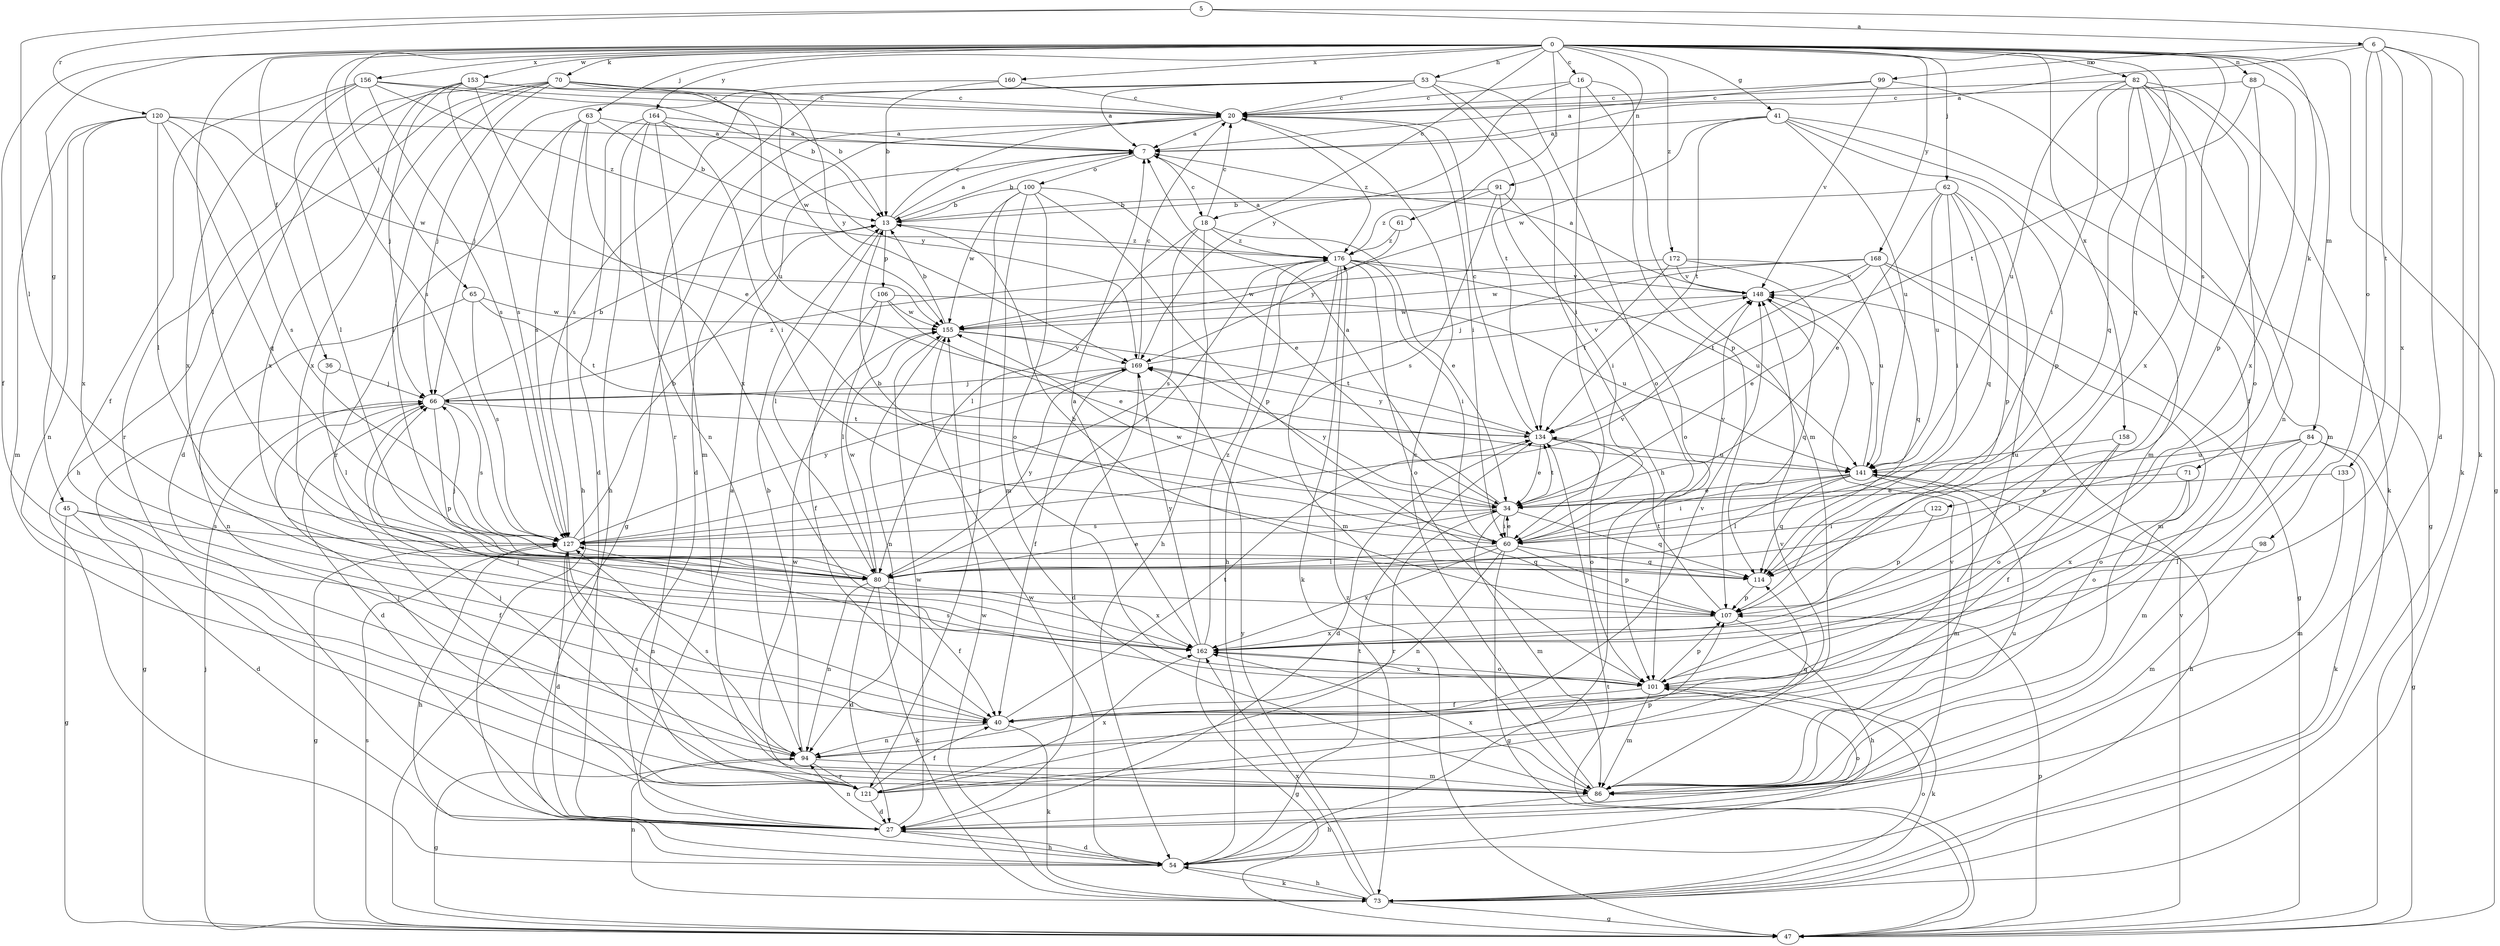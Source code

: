 strict digraph  {
0;
5;
6;
7;
13;
16;
18;
20;
27;
34;
36;
40;
41;
45;
47;
53;
54;
60;
61;
62;
63;
65;
66;
70;
71;
73;
80;
82;
84;
86;
88;
91;
94;
98;
99;
100;
101;
106;
107;
114;
120;
121;
122;
127;
133;
134;
141;
148;
153;
155;
156;
158;
160;
162;
164;
168;
169;
172;
176;
0 -> 16  [label=c];
0 -> 18  [label=c];
0 -> 36  [label=f];
0 -> 40  [label=f];
0 -> 41  [label=g];
0 -> 45  [label=g];
0 -> 47  [label=g];
0 -> 53  [label=h];
0 -> 61  [label=j];
0 -> 62  [label=j];
0 -> 63  [label=j];
0 -> 65  [label=j];
0 -> 70  [label=k];
0 -> 71  [label=k];
0 -> 80  [label=l];
0 -> 82  [label=m];
0 -> 84  [label=m];
0 -> 88  [label=n];
0 -> 91  [label=n];
0 -> 114  [label=q];
0 -> 122  [label=s];
0 -> 127  [label=s];
0 -> 153  [label=w];
0 -> 156  [label=x];
0 -> 158  [label=x];
0 -> 160  [label=x];
0 -> 164  [label=y];
0 -> 168  [label=y];
0 -> 172  [label=z];
5 -> 6  [label=a];
5 -> 73  [label=k];
5 -> 80  [label=l];
5 -> 120  [label=r];
6 -> 7  [label=a];
6 -> 27  [label=d];
6 -> 73  [label=k];
6 -> 98  [label=o];
6 -> 99  [label=o];
6 -> 133  [label=t];
6 -> 162  [label=x];
7 -> 13  [label=b];
7 -> 18  [label=c];
7 -> 100  [label=o];
13 -> 7  [label=a];
13 -> 20  [label=c];
13 -> 80  [label=l];
13 -> 106  [label=p];
13 -> 176  [label=z];
16 -> 20  [label=c];
16 -> 60  [label=i];
16 -> 86  [label=m];
16 -> 107  [label=p];
16 -> 169  [label=y];
18 -> 20  [label=c];
18 -> 34  [label=e];
18 -> 54  [label=h];
18 -> 80  [label=l];
18 -> 127  [label=s];
18 -> 176  [label=z];
20 -> 7  [label=a];
20 -> 27  [label=d];
20 -> 47  [label=g];
20 -> 60  [label=i];
20 -> 176  [label=z];
27 -> 7  [label=a];
27 -> 54  [label=h];
27 -> 94  [label=n];
27 -> 101  [label=o];
27 -> 148  [label=v];
27 -> 155  [label=w];
34 -> 7  [label=a];
34 -> 60  [label=i];
34 -> 86  [label=m];
34 -> 114  [label=q];
34 -> 121  [label=r];
34 -> 127  [label=s];
34 -> 134  [label=t];
34 -> 169  [label=y];
36 -> 66  [label=j];
36 -> 80  [label=l];
40 -> 66  [label=j];
40 -> 73  [label=k];
40 -> 94  [label=n];
40 -> 134  [label=t];
40 -> 148  [label=v];
41 -> 7  [label=a];
41 -> 47  [label=g];
41 -> 86  [label=m];
41 -> 107  [label=p];
41 -> 134  [label=t];
41 -> 141  [label=u];
41 -> 155  [label=w];
45 -> 27  [label=d];
45 -> 40  [label=f];
45 -> 47  [label=g];
45 -> 127  [label=s];
47 -> 66  [label=j];
47 -> 107  [label=p];
47 -> 127  [label=s];
47 -> 134  [label=t];
47 -> 148  [label=v];
47 -> 176  [label=z];
53 -> 7  [label=a];
53 -> 20  [label=c];
53 -> 54  [label=h];
53 -> 101  [label=o];
53 -> 121  [label=r];
53 -> 127  [label=s];
53 -> 134  [label=t];
54 -> 27  [label=d];
54 -> 73  [label=k];
54 -> 134  [label=t];
54 -> 155  [label=w];
60 -> 13  [label=b];
60 -> 34  [label=e];
60 -> 47  [label=g];
60 -> 80  [label=l];
60 -> 94  [label=n];
60 -> 107  [label=p];
60 -> 114  [label=q];
60 -> 148  [label=v];
60 -> 155  [label=w];
60 -> 162  [label=x];
61 -> 169  [label=y];
61 -> 176  [label=z];
62 -> 13  [label=b];
62 -> 34  [label=e];
62 -> 40  [label=f];
62 -> 60  [label=i];
62 -> 107  [label=p];
62 -> 114  [label=q];
62 -> 141  [label=u];
63 -> 7  [label=a];
63 -> 13  [label=b];
63 -> 54  [label=h];
63 -> 121  [label=r];
63 -> 127  [label=s];
63 -> 162  [label=x];
65 -> 94  [label=n];
65 -> 127  [label=s];
65 -> 134  [label=t];
65 -> 155  [label=w];
66 -> 13  [label=b];
66 -> 27  [label=d];
66 -> 47  [label=g];
66 -> 107  [label=p];
66 -> 127  [label=s];
66 -> 134  [label=t];
66 -> 176  [label=z];
70 -> 20  [label=c];
70 -> 27  [label=d];
70 -> 54  [label=h];
70 -> 66  [label=j];
70 -> 80  [label=l];
70 -> 141  [label=u];
70 -> 155  [label=w];
70 -> 162  [label=x];
70 -> 169  [label=y];
71 -> 34  [label=e];
71 -> 101  [label=o];
71 -> 162  [label=x];
73 -> 47  [label=g];
73 -> 54  [label=h];
73 -> 94  [label=n];
73 -> 101  [label=o];
73 -> 155  [label=w];
73 -> 162  [label=x];
73 -> 169  [label=y];
80 -> 27  [label=d];
80 -> 34  [label=e];
80 -> 40  [label=f];
80 -> 66  [label=j];
80 -> 73  [label=k];
80 -> 94  [label=n];
80 -> 155  [label=w];
80 -> 162  [label=x];
80 -> 169  [label=y];
82 -> 20  [label=c];
82 -> 40  [label=f];
82 -> 60  [label=i];
82 -> 73  [label=k];
82 -> 94  [label=n];
82 -> 101  [label=o];
82 -> 114  [label=q];
82 -> 141  [label=u];
82 -> 162  [label=x];
84 -> 47  [label=g];
84 -> 73  [label=k];
84 -> 80  [label=l];
84 -> 86  [label=m];
84 -> 101  [label=o];
84 -> 141  [label=u];
86 -> 20  [label=c];
86 -> 54  [label=h];
86 -> 66  [label=j];
86 -> 127  [label=s];
86 -> 141  [label=u];
86 -> 162  [label=x];
88 -> 20  [label=c];
88 -> 107  [label=p];
88 -> 134  [label=t];
88 -> 162  [label=x];
91 -> 13  [label=b];
91 -> 60  [label=i];
91 -> 101  [label=o];
91 -> 127  [label=s];
91 -> 176  [label=z];
94 -> 13  [label=b];
94 -> 47  [label=g];
94 -> 86  [label=m];
94 -> 114  [label=q];
94 -> 121  [label=r];
94 -> 127  [label=s];
98 -> 80  [label=l];
98 -> 86  [label=m];
99 -> 7  [label=a];
99 -> 20  [label=c];
99 -> 86  [label=m];
99 -> 148  [label=v];
100 -> 13  [label=b];
100 -> 34  [label=e];
100 -> 86  [label=m];
100 -> 101  [label=o];
100 -> 107  [label=p];
100 -> 121  [label=r];
100 -> 155  [label=w];
101 -> 40  [label=f];
101 -> 73  [label=k];
101 -> 86  [label=m];
101 -> 107  [label=p];
101 -> 127  [label=s];
101 -> 162  [label=x];
106 -> 34  [label=e];
106 -> 40  [label=f];
106 -> 80  [label=l];
106 -> 141  [label=u];
106 -> 155  [label=w];
107 -> 13  [label=b];
107 -> 54  [label=h];
107 -> 134  [label=t];
107 -> 162  [label=x];
114 -> 107  [label=p];
120 -> 7  [label=a];
120 -> 80  [label=l];
120 -> 86  [label=m];
120 -> 94  [label=n];
120 -> 114  [label=q];
120 -> 127  [label=s];
120 -> 155  [label=w];
120 -> 162  [label=x];
121 -> 27  [label=d];
121 -> 40  [label=f];
121 -> 66  [label=j];
121 -> 107  [label=p];
121 -> 148  [label=v];
121 -> 155  [label=w];
121 -> 162  [label=x];
122 -> 60  [label=i];
122 -> 107  [label=p];
127 -> 13  [label=b];
127 -> 27  [label=d];
127 -> 47  [label=g];
127 -> 54  [label=h];
127 -> 94  [label=n];
127 -> 114  [label=q];
127 -> 148  [label=v];
127 -> 169  [label=y];
133 -> 34  [label=e];
133 -> 86  [label=m];
134 -> 20  [label=c];
134 -> 27  [label=d];
134 -> 34  [label=e];
134 -> 101  [label=o];
134 -> 141  [label=u];
134 -> 169  [label=y];
141 -> 34  [label=e];
141 -> 54  [label=h];
141 -> 60  [label=i];
141 -> 80  [label=l];
141 -> 86  [label=m];
141 -> 114  [label=q];
141 -> 148  [label=v];
148 -> 7  [label=a];
148 -> 114  [label=q];
148 -> 155  [label=w];
153 -> 13  [label=b];
153 -> 20  [label=c];
153 -> 34  [label=e];
153 -> 66  [label=j];
153 -> 121  [label=r];
153 -> 127  [label=s];
153 -> 162  [label=x];
155 -> 13  [label=b];
155 -> 94  [label=n];
155 -> 134  [label=t];
155 -> 169  [label=y];
156 -> 13  [label=b];
156 -> 20  [label=c];
156 -> 40  [label=f];
156 -> 80  [label=l];
156 -> 127  [label=s];
156 -> 162  [label=x];
156 -> 176  [label=z];
158 -> 40  [label=f];
158 -> 101  [label=o];
158 -> 141  [label=u];
160 -> 13  [label=b];
160 -> 20  [label=c];
160 -> 66  [label=j];
162 -> 7  [label=a];
162 -> 47  [label=g];
162 -> 101  [label=o];
162 -> 169  [label=y];
162 -> 176  [label=z];
164 -> 7  [label=a];
164 -> 27  [label=d];
164 -> 54  [label=h];
164 -> 60  [label=i];
164 -> 86  [label=m];
164 -> 94  [label=n];
164 -> 169  [label=y];
168 -> 47  [label=g];
168 -> 66  [label=j];
168 -> 86  [label=m];
168 -> 114  [label=q];
168 -> 134  [label=t];
168 -> 148  [label=v];
168 -> 155  [label=w];
169 -> 20  [label=c];
169 -> 27  [label=d];
169 -> 40  [label=f];
169 -> 66  [label=j];
169 -> 148  [label=v];
172 -> 34  [label=e];
172 -> 134  [label=t];
172 -> 141  [label=u];
172 -> 148  [label=v];
172 -> 155  [label=w];
176 -> 7  [label=a];
176 -> 54  [label=h];
176 -> 60  [label=i];
176 -> 73  [label=k];
176 -> 80  [label=l];
176 -> 86  [label=m];
176 -> 101  [label=o];
176 -> 141  [label=u];
176 -> 148  [label=v];
}
